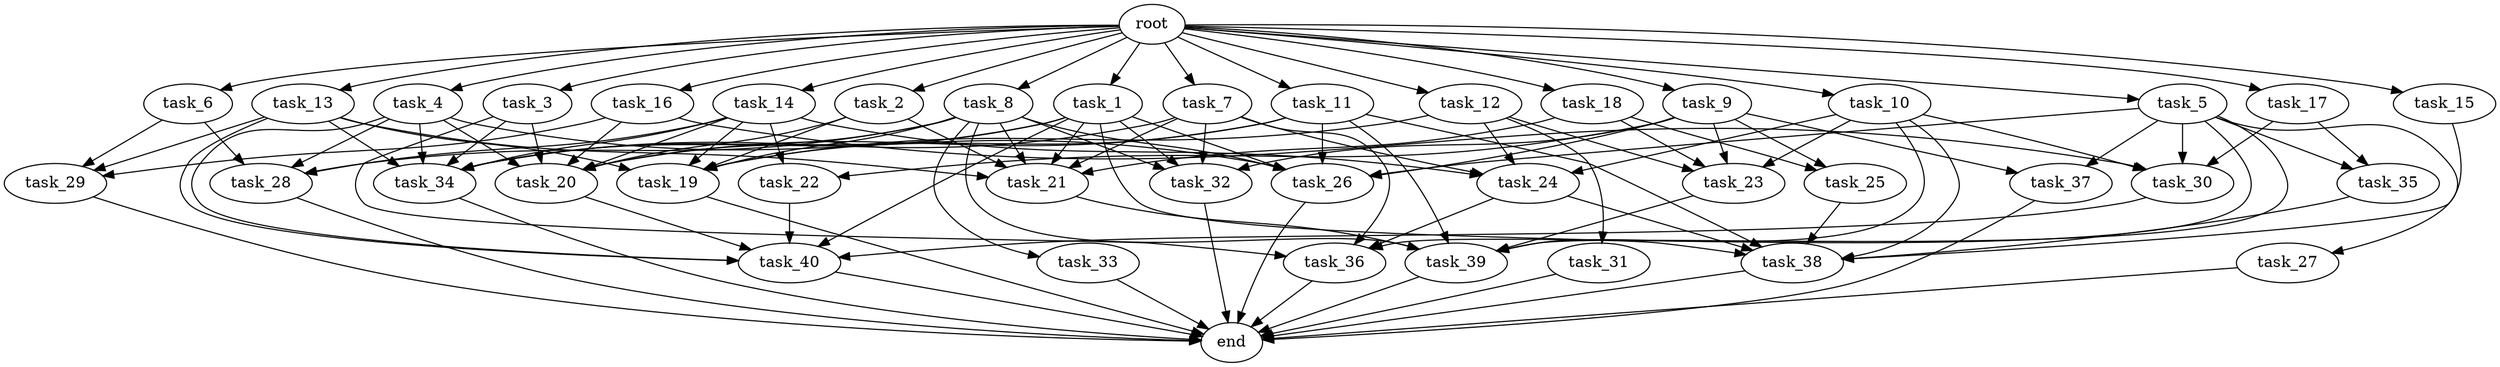 digraph G {
  root [size="0.000000e+00"];
  task_1 [size="4.618553e+09"];
  task_2 [size="2.035378e+09"];
  task_3 [size="8.281565e+10"];
  task_4 [size="6.051404e+10"];
  task_5 [size="3.923708e+10"];
  task_6 [size="9.048306e+10"];
  task_7 [size="6.901895e+10"];
  task_8 [size="6.001342e+10"];
  task_9 [size="4.426776e+10"];
  task_10 [size="9.929885e+09"];
  task_11 [size="2.955612e+10"];
  task_12 [size="1.570586e+10"];
  task_13 [size="1.389207e+10"];
  task_14 [size="1.311089e+10"];
  task_15 [size="3.021053e+10"];
  task_16 [size="4.073302e+10"];
  task_17 [size="5.416199e+10"];
  task_18 [size="7.691217e+10"];
  task_19 [size="9.051820e+10"];
  task_20 [size="3.592467e+10"];
  task_21 [size="2.408139e+10"];
  task_22 [size="1.761753e+10"];
  task_23 [size="4.061796e+10"];
  task_24 [size="6.041632e+10"];
  task_25 [size="4.748916e+10"];
  task_26 [size="9.905187e+10"];
  task_27 [size="5.053764e+08"];
  task_28 [size="2.213687e+10"];
  task_29 [size="1.262893e+10"];
  task_30 [size="3.550158e+10"];
  task_31 [size="3.311367e+09"];
  task_32 [size="2.155273e+10"];
  task_33 [size="8.390176e+10"];
  task_34 [size="5.864108e+10"];
  task_35 [size="5.001617e+10"];
  task_36 [size="3.021401e+10"];
  task_37 [size="7.802570e+10"];
  task_38 [size="8.213415e+10"];
  task_39 [size="7.689171e+08"];
  task_40 [size="1.513086e+10"];
  end [size="0.000000e+00"];

  root -> task_1 [size="1.000000e-12"];
  root -> task_2 [size="1.000000e-12"];
  root -> task_3 [size="1.000000e-12"];
  root -> task_4 [size="1.000000e-12"];
  root -> task_5 [size="1.000000e-12"];
  root -> task_6 [size="1.000000e-12"];
  root -> task_7 [size="1.000000e-12"];
  root -> task_8 [size="1.000000e-12"];
  root -> task_9 [size="1.000000e-12"];
  root -> task_10 [size="1.000000e-12"];
  root -> task_11 [size="1.000000e-12"];
  root -> task_12 [size="1.000000e-12"];
  root -> task_13 [size="1.000000e-12"];
  root -> task_14 [size="1.000000e-12"];
  root -> task_15 [size="1.000000e-12"];
  root -> task_16 [size="1.000000e-12"];
  root -> task_17 [size="1.000000e-12"];
  root -> task_18 [size="1.000000e-12"];
  task_1 -> task_20 [size="5.132095e+07"];
  task_1 -> task_21 [size="4.013564e+07"];
  task_1 -> task_26 [size="1.650865e+08"];
  task_1 -> task_32 [size="5.388182e+07"];
  task_1 -> task_34 [size="8.377297e+07"];
  task_1 -> task_38 [size="1.173345e+08"];
  task_1 -> task_40 [size="2.521811e+07"];
  task_2 -> task_19 [size="1.508637e+08"];
  task_2 -> task_20 [size="5.132095e+07"];
  task_2 -> task_21 [size="4.013564e+07"];
  task_3 -> task_20 [size="5.132095e+07"];
  task_3 -> task_34 [size="8.377297e+07"];
  task_3 -> task_36 [size="7.553504e+07"];
  task_4 -> task_20 [size="5.132095e+07"];
  task_4 -> task_26 [size="1.650865e+08"];
  task_4 -> task_28 [size="5.534217e+07"];
  task_4 -> task_34 [size="8.377297e+07"];
  task_4 -> task_40 [size="2.521811e+07"];
  task_5 -> task_26 [size="1.650865e+08"];
  task_5 -> task_27 [size="5.053764e+06"];
  task_5 -> task_30 [size="8.875394e+07"];
  task_5 -> task_35 [size="2.500808e+08"];
  task_5 -> task_36 [size="7.553504e+07"];
  task_5 -> task_37 [size="3.901285e+08"];
  task_5 -> task_39 [size="1.281529e+06"];
  task_6 -> task_28 [size="5.534217e+07"];
  task_6 -> task_29 [size="4.209643e+07"];
  task_7 -> task_21 [size="4.013564e+07"];
  task_7 -> task_24 [size="1.510408e+08"];
  task_7 -> task_32 [size="5.388182e+07"];
  task_7 -> task_34 [size="8.377297e+07"];
  task_7 -> task_36 [size="7.553504e+07"];
  task_8 -> task_19 [size="1.508637e+08"];
  task_8 -> task_21 [size="4.013564e+07"];
  task_8 -> task_26 [size="1.650865e+08"];
  task_8 -> task_28 [size="5.534217e+07"];
  task_8 -> task_32 [size="5.388182e+07"];
  task_8 -> task_33 [size="8.390176e+08"];
  task_8 -> task_34 [size="8.377297e+07"];
  task_8 -> task_39 [size="1.281529e+06"];
  task_9 -> task_22 [size="8.808766e+07"];
  task_9 -> task_23 [size="1.015449e+08"];
  task_9 -> task_25 [size="2.374458e+08"];
  task_9 -> task_26 [size="1.650865e+08"];
  task_9 -> task_32 [size="5.388182e+07"];
  task_9 -> task_37 [size="3.901285e+08"];
  task_10 -> task_23 [size="1.015449e+08"];
  task_10 -> task_24 [size="1.510408e+08"];
  task_10 -> task_30 [size="8.875394e+07"];
  task_10 -> task_38 [size="1.173345e+08"];
  task_10 -> task_39 [size="1.281529e+06"];
  task_11 -> task_19 [size="1.508637e+08"];
  task_11 -> task_20 [size="5.132095e+07"];
  task_11 -> task_26 [size="1.650865e+08"];
  task_11 -> task_38 [size="1.173345e+08"];
  task_11 -> task_39 [size="1.281529e+06"];
  task_12 -> task_19 [size="1.508637e+08"];
  task_12 -> task_23 [size="1.015449e+08"];
  task_12 -> task_24 [size="1.510408e+08"];
  task_12 -> task_31 [size="3.311367e+07"];
  task_13 -> task_19 [size="1.508637e+08"];
  task_13 -> task_21 [size="4.013564e+07"];
  task_13 -> task_29 [size="4.209643e+07"];
  task_13 -> task_34 [size="8.377297e+07"];
  task_13 -> task_40 [size="2.521811e+07"];
  task_14 -> task_19 [size="1.508637e+08"];
  task_14 -> task_20 [size="5.132095e+07"];
  task_14 -> task_22 [size="8.808766e+07"];
  task_14 -> task_24 [size="1.510408e+08"];
  task_14 -> task_28 [size="5.534217e+07"];
  task_14 -> task_34 [size="8.377297e+07"];
  task_15 -> task_38 [size="1.173345e+08"];
  task_16 -> task_20 [size="5.132095e+07"];
  task_16 -> task_29 [size="4.209643e+07"];
  task_16 -> task_30 [size="8.875394e+07"];
  task_17 -> task_30 [size="8.875394e+07"];
  task_17 -> task_35 [size="2.500808e+08"];
  task_18 -> task_21 [size="4.013564e+07"];
  task_18 -> task_23 [size="1.015449e+08"];
  task_18 -> task_25 [size="2.374458e+08"];
  task_19 -> end [size="1.000000e-12"];
  task_20 -> task_40 [size="2.521811e+07"];
  task_21 -> task_39 [size="1.281529e+06"];
  task_22 -> task_40 [size="2.521811e+07"];
  task_23 -> task_39 [size="1.281529e+06"];
  task_24 -> task_36 [size="7.553504e+07"];
  task_24 -> task_38 [size="1.173345e+08"];
  task_25 -> task_38 [size="1.173345e+08"];
  task_26 -> end [size="1.000000e-12"];
  task_27 -> end [size="1.000000e-12"];
  task_28 -> end [size="1.000000e-12"];
  task_29 -> end [size="1.000000e-12"];
  task_30 -> task_40 [size="2.521811e+07"];
  task_31 -> end [size="1.000000e-12"];
  task_32 -> end [size="1.000000e-12"];
  task_33 -> end [size="1.000000e-12"];
  task_34 -> end [size="1.000000e-12"];
  task_35 -> task_38 [size="1.173345e+08"];
  task_36 -> end [size="1.000000e-12"];
  task_37 -> end [size="1.000000e-12"];
  task_38 -> end [size="1.000000e-12"];
  task_39 -> end [size="1.000000e-12"];
  task_40 -> end [size="1.000000e-12"];
}

